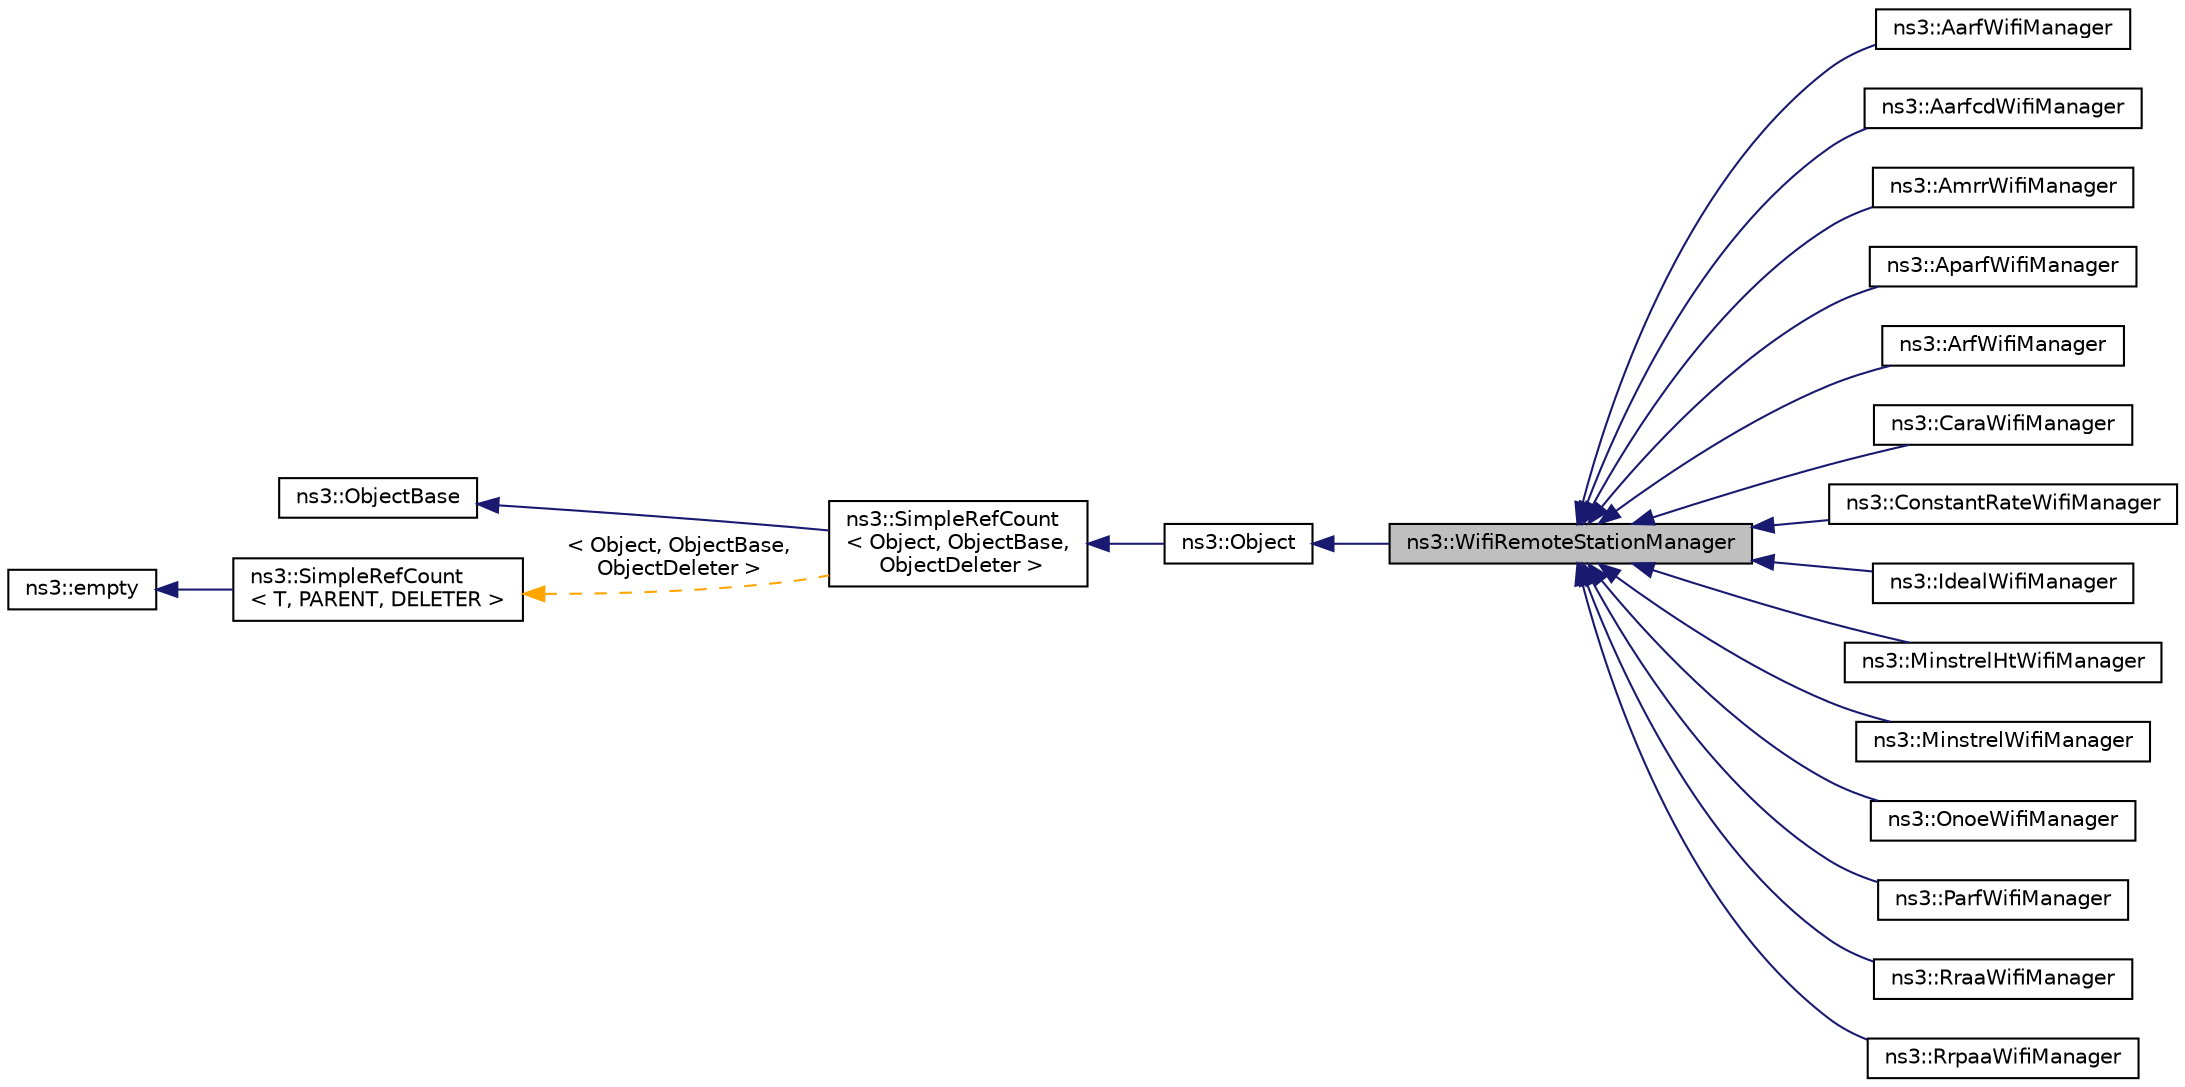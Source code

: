 digraph "ns3::WifiRemoteStationManager"
{
 // LATEX_PDF_SIZE
  edge [fontname="Helvetica",fontsize="10",labelfontname="Helvetica",labelfontsize="10"];
  node [fontname="Helvetica",fontsize="10",shape=record];
  rankdir="LR";
  Node1 [label="ns3::WifiRemoteStationManager",height=0.2,width=0.4,color="black", fillcolor="grey75", style="filled", fontcolor="black",tooltip="hold a list of per-remote-station state."];
  Node2 -> Node1 [dir="back",color="midnightblue",fontsize="10",style="solid",fontname="Helvetica"];
  Node2 [label="ns3::Object",height=0.2,width=0.4,color="black", fillcolor="white", style="filled",URL="$classns3_1_1_object.html",tooltip="A base class which provides memory management and object aggregation."];
  Node3 -> Node2 [dir="back",color="midnightblue",fontsize="10",style="solid",fontname="Helvetica"];
  Node3 [label="ns3::SimpleRefCount\l\< Object, ObjectBase,\l ObjectDeleter \>",height=0.2,width=0.4,color="black", fillcolor="white", style="filled",URL="$classns3_1_1_simple_ref_count.html",tooltip=" "];
  Node4 -> Node3 [dir="back",color="midnightblue",fontsize="10",style="solid",fontname="Helvetica"];
  Node4 [label="ns3::ObjectBase",height=0.2,width=0.4,color="black", fillcolor="white", style="filled",URL="$classns3_1_1_object_base.html",tooltip="Anchor the ns-3 type and attribute system."];
  Node5 -> Node3 [dir="back",color="orange",fontsize="10",style="dashed",label=" \< Object, ObjectBase,\l ObjectDeleter \>" ,fontname="Helvetica"];
  Node5 [label="ns3::SimpleRefCount\l\< T, PARENT, DELETER \>",height=0.2,width=0.4,color="black", fillcolor="white", style="filled",URL="$classns3_1_1_simple_ref_count.html",tooltip="A template-based reference counting class."];
  Node6 -> Node5 [dir="back",color="midnightblue",fontsize="10",style="solid",fontname="Helvetica"];
  Node6 [label="ns3::empty",height=0.2,width=0.4,color="black", fillcolor="white", style="filled",URL="$classns3_1_1empty.html",tooltip="make Callback use a separate empty type"];
  Node1 -> Node7 [dir="back",color="midnightblue",fontsize="10",style="solid",fontname="Helvetica"];
  Node7 [label="ns3::AarfWifiManager",height=0.2,width=0.4,color="black", fillcolor="white", style="filled",URL="$classns3_1_1_aarf_wifi_manager.html",tooltip="AARF Rate control algorithm."];
  Node1 -> Node8 [dir="back",color="midnightblue",fontsize="10",style="solid",fontname="Helvetica"];
  Node8 [label="ns3::AarfcdWifiManager",height=0.2,width=0.4,color="black", fillcolor="white", style="filled",URL="$classns3_1_1_aarfcd_wifi_manager.html",tooltip="an implementation of the AARF-CD algorithm"];
  Node1 -> Node9 [dir="back",color="midnightblue",fontsize="10",style="solid",fontname="Helvetica"];
  Node9 [label="ns3::AmrrWifiManager",height=0.2,width=0.4,color="black", fillcolor="white", style="filled",URL="$classns3_1_1_amrr_wifi_manager.html",tooltip="AMRR Rate control algorithm."];
  Node1 -> Node10 [dir="back",color="midnightblue",fontsize="10",style="solid",fontname="Helvetica"];
  Node10 [label="ns3::AparfWifiManager",height=0.2,width=0.4,color="black", fillcolor="white", style="filled",URL="$classns3_1_1_aparf_wifi_manager.html",tooltip="APARF Power and rate control algorithm."];
  Node1 -> Node11 [dir="back",color="midnightblue",fontsize="10",style="solid",fontname="Helvetica"];
  Node11 [label="ns3::ArfWifiManager",height=0.2,width=0.4,color="black", fillcolor="white", style="filled",URL="$classns3_1_1_arf_wifi_manager.html",tooltip="ARF Rate control algorithm."];
  Node1 -> Node12 [dir="back",color="midnightblue",fontsize="10",style="solid",fontname="Helvetica"];
  Node12 [label="ns3::CaraWifiManager",height=0.2,width=0.4,color="black", fillcolor="white", style="filled",URL="$classns3_1_1_cara_wifi_manager.html",tooltip="implement the CARA rate control algorithm"];
  Node1 -> Node13 [dir="back",color="midnightblue",fontsize="10",style="solid",fontname="Helvetica"];
  Node13 [label="ns3::ConstantRateWifiManager",height=0.2,width=0.4,color="black", fillcolor="white", style="filled",URL="$classns3_1_1_constant_rate_wifi_manager.html",tooltip="use constant rates for data and RTS transmissions"];
  Node1 -> Node14 [dir="back",color="midnightblue",fontsize="10",style="solid",fontname="Helvetica"];
  Node14 [label="ns3::IdealWifiManager",height=0.2,width=0.4,color="black", fillcolor="white", style="filled",URL="$classns3_1_1_ideal_wifi_manager.html",tooltip="Ideal rate control algorithm."];
  Node1 -> Node15 [dir="back",color="midnightblue",fontsize="10",style="solid",fontname="Helvetica"];
  Node15 [label="ns3::MinstrelHtWifiManager",height=0.2,width=0.4,color="black", fillcolor="white", style="filled",URL="$classns3_1_1_minstrel_ht_wifi_manager.html",tooltip="Implementation of Minstrel HT Rate Control Algorithm."];
  Node1 -> Node16 [dir="back",color="midnightblue",fontsize="10",style="solid",fontname="Helvetica"];
  Node16 [label="ns3::MinstrelWifiManager",height=0.2,width=0.4,color="black", fillcolor="white", style="filled",URL="$classns3_1_1_minstrel_wifi_manager.html",tooltip="Implementation of Minstrel Rate Control Algorithm."];
  Node1 -> Node17 [dir="back",color="midnightblue",fontsize="10",style="solid",fontname="Helvetica"];
  Node17 [label="ns3::OnoeWifiManager",height=0.2,width=0.4,color="black", fillcolor="white", style="filled",URL="$classns3_1_1_onoe_wifi_manager.html",tooltip="an implementation of the rate control algorithm developed by Atsushi Onoe"];
  Node1 -> Node18 [dir="back",color="midnightblue",fontsize="10",style="solid",fontname="Helvetica"];
  Node18 [label="ns3::ParfWifiManager",height=0.2,width=0.4,color="black", fillcolor="white", style="filled",URL="$classns3_1_1_parf_wifi_manager.html",tooltip="PARF Rate control algorithm."];
  Node1 -> Node19 [dir="back",color="midnightblue",fontsize="10",style="solid",fontname="Helvetica"];
  Node19 [label="ns3::RraaWifiManager",height=0.2,width=0.4,color="black", fillcolor="white", style="filled",URL="$classns3_1_1_rraa_wifi_manager.html",tooltip="Robust Rate Adaptation Algorithm."];
  Node1 -> Node20 [dir="back",color="midnightblue",fontsize="10",style="solid",fontname="Helvetica"];
  Node20 [label="ns3::RrpaaWifiManager",height=0.2,width=0.4,color="black", fillcolor="white", style="filled",URL="$classns3_1_1_rrpaa_wifi_manager.html",tooltip=" "];
}
